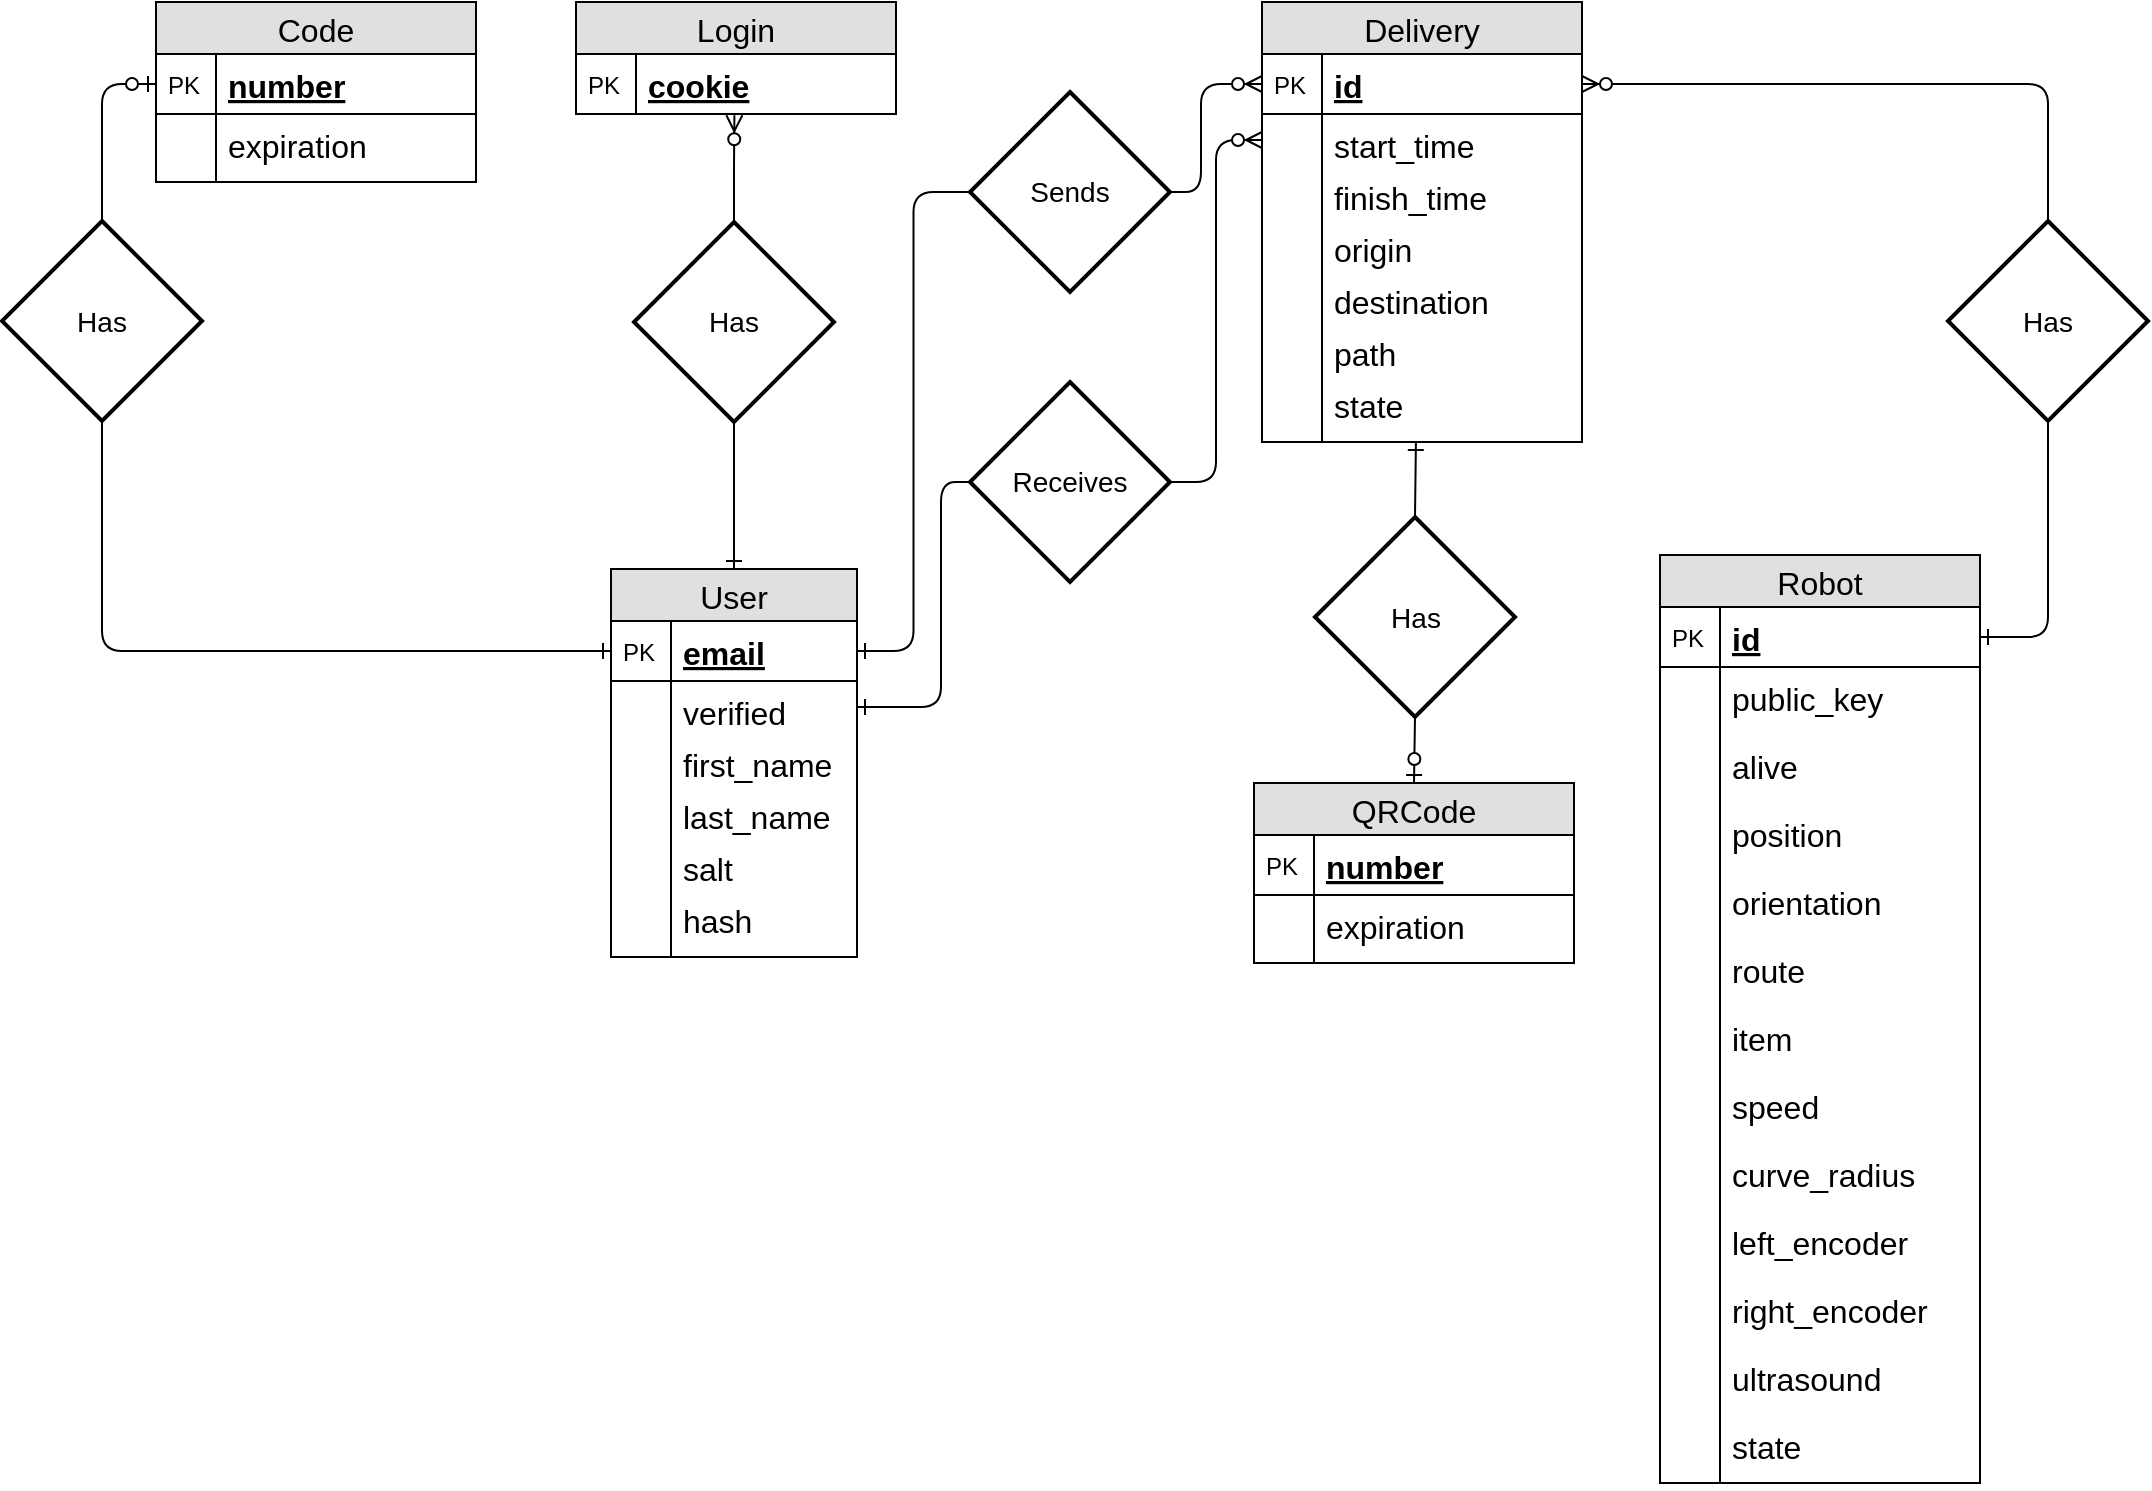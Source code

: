 <mxfile version="12.2.2" type="device" pages="1"><diagram id="HlL_GIqYntYGfWs4Y_SD" name="Page-1"><mxGraphModel dx="848" dy="526" grid="1" gridSize="10" guides="1" tooltips="1" connect="1" arrows="1" fold="1" page="1" pageScale="1" pageWidth="1169" pageHeight="827" math="0" shadow="0"><root><mxCell id="0"/><mxCell id="1" parent="0"/><mxCell id="tYD4HfYl6VB-YU8Ei5UE-26" value="Has" style="shape=rhombus;strokeWidth=2;fontSize=17;perimeter=rhombusPerimeter;whiteSpace=wrap;html=1;align=center;fontSize=14;" parent="1" vertex="1"><mxGeometry x="60" y="169.5" width="100" height="100" as="geometry"/></mxCell><mxCell id="tYD4HfYl6VB-YU8Ei5UE-27" value="" style="edgeStyle=orthogonalEdgeStyle;fontSize=12;html=1;endArrow=ERzeroToOne;endFill=1;entryX=0;entryY=0.5;entryDx=0;entryDy=0;exitX=0.5;exitY=0;exitDx=0;exitDy=0;" parent="1" source="tYD4HfYl6VB-YU8Ei5UE-26" target="9bnoyoZvz8rWLyvAB9K5-36" edge="1"><mxGeometry width="100" height="100" relative="1" as="geometry"><mxPoint x="108.214" y="112.714" as="sourcePoint"/><mxPoint x="146" y="92" as="targetPoint"/></mxGeometry></mxCell><mxCell id="tYD4HfYl6VB-YU8Ei5UE-28" value="" style="edgeStyle=orthogonalEdgeStyle;fontSize=12;html=1;endArrow=ERone;endFill=1;entryX=0;entryY=0.5;entryDx=0;entryDy=0;exitX=0.5;exitY=1;exitDx=0;exitDy=0;" parent="1" source="tYD4HfYl6VB-YU8Ei5UE-26" target="9bnoyoZvz8rWLyvAB9K5-4" edge="1"><mxGeometry width="100" height="100" relative="1" as="geometry"><mxPoint x="144" y="367" as="sourcePoint"/><mxPoint x="164" y="297" as="targetPoint"/></mxGeometry></mxCell><mxCell id="BfV5VoojyXINyywkHl67-8" value="Sends" style="shape=rhombus;strokeWidth=2;fontSize=17;perimeter=rhombusPerimeter;whiteSpace=wrap;html=1;align=center;fontSize=14;" parent="1" vertex="1"><mxGeometry x="544" y="105" width="100" height="100" as="geometry"/></mxCell><mxCell id="BfV5VoojyXINyywkHl67-9" value="Receives" style="shape=rhombus;strokeWidth=2;fontSize=17;perimeter=rhombusPerimeter;whiteSpace=wrap;html=1;align=center;fontSize=14;" parent="1" vertex="1"><mxGeometry x="544" y="250" width="100" height="100" as="geometry"/></mxCell><mxCell id="BfV5VoojyXINyywkHl67-10" value="" style="edgeStyle=orthogonalEdgeStyle;fontSize=12;html=1;endArrow=ERzeroToMany;endFill=1;entryX=0;entryY=0.5;entryDx=0;entryDy=0;exitX=1;exitY=0.5;exitDx=0;exitDy=0;" parent="1" source="BfV5VoojyXINyywkHl67-8" target="9bnoyoZvz8rWLyvAB9K5-47" edge="1"><mxGeometry width="100" height="100" relative="1" as="geometry"><mxPoint x="652.5" y="49.5" as="sourcePoint"/><mxPoint x="541" y="22" as="targetPoint"/><Array as="points"><mxPoint x="659.5" y="155.5"/><mxPoint x="659.5" y="100.5"/></Array></mxGeometry></mxCell><mxCell id="BfV5VoojyXINyywkHl67-11" value="" style="edgeStyle=orthogonalEdgeStyle;fontSize=12;html=1;endArrow=ERzeroToMany;endFill=1;entryX=0;entryY=0.5;entryDx=0;entryDy=0;exitX=1;exitY=0.5;exitDx=0;exitDy=0;" parent="1" source="BfV5VoojyXINyywkHl67-9" target="9bnoyoZvz8rWLyvAB9K5-49" edge="1"><mxGeometry width="100" height="100" relative="1" as="geometry"><mxPoint x="652.5" y="189.5" as="sourcePoint"/><mxPoint x="884.5" y="12" as="targetPoint"/></mxGeometry></mxCell><mxCell id="BfV5VoojyXINyywkHl67-12" value="" style="edgeStyle=orthogonalEdgeStyle;fontSize=12;html=1;endArrow=none;endFill=0;entryX=0;entryY=0.5;entryDx=0;entryDy=0;startArrow=ERone;startFill=0;exitX=1;exitY=0.5;exitDx=0;exitDy=0;" parent="1" source="9bnoyoZvz8rWLyvAB9K5-6" target="BfV5VoojyXINyywkHl67-9" edge="1"><mxGeometry width="100" height="100" relative="1" as="geometry"><mxPoint x="476" y="357" as="sourcePoint"/><mxPoint x="526" y="202" as="targetPoint"/><Array as="points"><mxPoint x="529.5" y="412.5"/><mxPoint x="529.5" y="299.5"/></Array></mxGeometry></mxCell><mxCell id="BfV5VoojyXINyywkHl67-13" value="" style="edgeStyle=orthogonalEdgeStyle;fontSize=12;html=1;endArrow=none;endFill=0;entryX=0;entryY=0.5;entryDx=0;entryDy=0;exitX=1;exitY=0.5;exitDx=0;exitDy=0;startArrow=ERone;startFill=0;" parent="1" source="9bnoyoZvz8rWLyvAB9K5-4" target="BfV5VoojyXINyywkHl67-8" edge="1"><mxGeometry width="100" height="100" relative="1" as="geometry"><mxPoint x="486" y="367" as="sourcePoint"/><mxPoint x="534" y="290" as="targetPoint"/></mxGeometry></mxCell><mxCell id="BfV5VoojyXINyywkHl67-26" value="Has" style="shape=rhombus;strokeWidth=2;fontSize=17;perimeter=rhombusPerimeter;whiteSpace=wrap;html=1;align=center;fontSize=14;" parent="1" vertex="1"><mxGeometry x="1033" y="169.5" width="100" height="100" as="geometry"/></mxCell><mxCell id="BfV5VoojyXINyywkHl67-27" value="" style="edgeStyle=orthogonalEdgeStyle;fontSize=12;html=1;endArrow=none;endFill=0;entryX=0.5;entryY=0;entryDx=0;entryDy=0;exitX=1;exitY=0.5;exitDx=0;exitDy=0;startArrow=ERzeroToMany;startFill=1;" parent="1" source="9bnoyoZvz8rWLyvAB9K5-47" target="BfV5VoojyXINyywkHl67-26" edge="1"><mxGeometry width="100" height="100" relative="1" as="geometry"><mxPoint x="886" y="299.5" as="sourcePoint"/><mxPoint x="786" y="399.5" as="targetPoint"/></mxGeometry></mxCell><mxCell id="BfV5VoojyXINyywkHl67-28" value="" style="edgeStyle=orthogonalEdgeStyle;fontSize=12;html=1;endArrow=none;endFill=0;entryX=0.5;entryY=1;entryDx=0;entryDy=0;exitX=1;exitY=0.5;exitDx=0;exitDy=0;startArrow=ERone;startFill=0;" parent="1" source="9bnoyoZvz8rWLyvAB9K5-25" target="BfV5VoojyXINyywkHl67-26" edge="1"><mxGeometry width="100" height="100" relative="1" as="geometry"><mxPoint x="919" y="257" as="sourcePoint"/><mxPoint x="819" y="357" as="targetPoint"/></mxGeometry></mxCell><mxCell id="9bnoyoZvz8rWLyvAB9K5-3" value="User" style="swimlane;fontStyle=0;childLayout=stackLayout;horizontal=1;startSize=26;fillColor=#e0e0e0;horizontalStack=0;resizeParent=1;resizeParentMax=0;resizeLast=0;collapsible=1;marginBottom=0;swimlaneFillColor=#ffffff;align=center;fontSize=16;" parent="1" vertex="1"><mxGeometry x="364.5" y="343.5" width="123" height="194" as="geometry"/></mxCell><mxCell id="9bnoyoZvz8rWLyvAB9K5-4" value="email" style="shape=partialRectangle;top=0;left=0;right=0;bottom=1;align=left;verticalAlign=middle;fillColor=none;spacingLeft=34;spacingRight=4;overflow=hidden;rotatable=0;points=[[0,0.5],[1,0.5]];portConstraint=eastwest;dropTarget=0;fontStyle=5;fontSize=16;" parent="9bnoyoZvz8rWLyvAB9K5-3" vertex="1"><mxGeometry y="26" width="123" height="30" as="geometry"/></mxCell><mxCell id="9bnoyoZvz8rWLyvAB9K5-5" value="PK" style="shape=partialRectangle;top=0;left=0;bottom=0;fillColor=none;align=left;verticalAlign=middle;spacingLeft=4;spacingRight=4;overflow=hidden;rotatable=0;points=[];portConstraint=eastwest;part=1;fontSize=12;" parent="9bnoyoZvz8rWLyvAB9K5-4" vertex="1" connectable="0"><mxGeometry width="30" height="30" as="geometry"/></mxCell><mxCell id="9bnoyoZvz8rWLyvAB9K5-6" value="verified" style="shape=partialRectangle;top=0;left=0;right=0;bottom=0;align=left;verticalAlign=top;fillColor=none;spacingLeft=34;spacingRight=4;overflow=hidden;rotatable=0;points=[[0,0.5],[1,0.5]];portConstraint=eastwest;dropTarget=0;fontSize=16;" parent="9bnoyoZvz8rWLyvAB9K5-3" vertex="1"><mxGeometry y="56" width="123" height="26" as="geometry"/></mxCell><mxCell id="9bnoyoZvz8rWLyvAB9K5-7" value="" style="shape=partialRectangle;top=0;left=0;bottom=0;fillColor=none;align=left;verticalAlign=top;spacingLeft=4;spacingRight=4;overflow=hidden;rotatable=0;points=[];portConstraint=eastwest;part=1;fontSize=12;" parent="9bnoyoZvz8rWLyvAB9K5-6" vertex="1" connectable="0"><mxGeometry width="30" height="26" as="geometry"/></mxCell><mxCell id="9bnoyoZvz8rWLyvAB9K5-8" value="first_name" style="shape=partialRectangle;top=0;left=0;right=0;bottom=0;align=left;verticalAlign=top;fillColor=none;spacingLeft=34;spacingRight=4;overflow=hidden;rotatable=0;points=[[0,0.5],[1,0.5]];portConstraint=eastwest;dropTarget=0;fontSize=16;" parent="9bnoyoZvz8rWLyvAB9K5-3" vertex="1"><mxGeometry y="82" width="123" height="26" as="geometry"/></mxCell><mxCell id="9bnoyoZvz8rWLyvAB9K5-9" value="" style="shape=partialRectangle;top=0;left=0;bottom=0;fillColor=none;align=left;verticalAlign=top;spacingLeft=4;spacingRight=4;overflow=hidden;rotatable=0;points=[];portConstraint=eastwest;part=1;fontSize=12;" parent="9bnoyoZvz8rWLyvAB9K5-8" vertex="1" connectable="0"><mxGeometry width="30" height="26" as="geometry"/></mxCell><mxCell id="9bnoyoZvz8rWLyvAB9K5-22" value="last_name" style="shape=partialRectangle;top=0;left=0;right=0;bottom=0;align=left;verticalAlign=top;fillColor=none;spacingLeft=34;spacingRight=4;overflow=hidden;rotatable=0;points=[[0,0.5],[1,0.5]];portConstraint=eastwest;dropTarget=0;fontSize=16;" parent="9bnoyoZvz8rWLyvAB9K5-3" vertex="1"><mxGeometry y="108" width="123" height="26" as="geometry"/></mxCell><mxCell id="9bnoyoZvz8rWLyvAB9K5-23" value="" style="shape=partialRectangle;top=0;left=0;bottom=0;fillColor=none;align=left;verticalAlign=top;spacingLeft=4;spacingRight=4;overflow=hidden;rotatable=0;points=[];portConstraint=eastwest;part=1;fontSize=12;" parent="9bnoyoZvz8rWLyvAB9K5-22" vertex="1" connectable="0"><mxGeometry width="30" height="26" as="geometry"/></mxCell><mxCell id="9bnoyoZvz8rWLyvAB9K5-18" value="salt" style="shape=partialRectangle;top=0;left=0;right=0;bottom=0;align=left;verticalAlign=top;fillColor=none;spacingLeft=34;spacingRight=4;overflow=hidden;rotatable=0;points=[[0,0.5],[1,0.5]];portConstraint=eastwest;dropTarget=0;fontSize=16;" parent="9bnoyoZvz8rWLyvAB9K5-3" vertex="1"><mxGeometry y="134" width="123" height="26" as="geometry"/></mxCell><mxCell id="9bnoyoZvz8rWLyvAB9K5-19" value="" style="shape=partialRectangle;top=0;left=0;bottom=0;fillColor=none;align=left;verticalAlign=top;spacingLeft=4;spacingRight=4;overflow=hidden;rotatable=0;points=[];portConstraint=eastwest;part=1;fontSize=12;" parent="9bnoyoZvz8rWLyvAB9K5-18" vertex="1" connectable="0"><mxGeometry width="30" height="26" as="geometry"/></mxCell><mxCell id="9bnoyoZvz8rWLyvAB9K5-20" value="hash" style="shape=partialRectangle;top=0;left=0;right=0;bottom=0;align=left;verticalAlign=top;fillColor=none;spacingLeft=34;spacingRight=4;overflow=hidden;rotatable=0;points=[[0,0.5],[1,0.5]];portConstraint=eastwest;dropTarget=0;fontSize=16;" parent="9bnoyoZvz8rWLyvAB9K5-3" vertex="1"><mxGeometry y="160" width="123" height="34" as="geometry"/></mxCell><mxCell id="9bnoyoZvz8rWLyvAB9K5-21" value="" style="shape=partialRectangle;top=0;left=0;bottom=0;fillColor=none;align=left;verticalAlign=top;spacingLeft=4;spacingRight=4;overflow=hidden;rotatable=0;points=[];portConstraint=eastwest;part=1;fontSize=12;" parent="9bnoyoZvz8rWLyvAB9K5-20" vertex="1" connectable="0"><mxGeometry width="30" height="34" as="geometry"/></mxCell><mxCell id="9bnoyoZvz8rWLyvAB9K5-24" value="Robot" style="swimlane;fontStyle=0;childLayout=stackLayout;horizontal=1;startSize=26;fillColor=#e0e0e0;horizontalStack=0;resizeParent=1;resizeParentMax=0;resizeLast=0;collapsible=1;marginBottom=0;swimlaneFillColor=#ffffff;align=center;fontSize=16;" parent="1" vertex="1"><mxGeometry x="889" y="336.5" width="160" height="464" as="geometry"/></mxCell><mxCell id="9bnoyoZvz8rWLyvAB9K5-25" value="id" style="shape=partialRectangle;top=0;left=0;right=0;bottom=1;align=left;verticalAlign=middle;fillColor=none;spacingLeft=34;spacingRight=4;overflow=hidden;rotatable=0;points=[[0,0.5],[1,0.5]];portConstraint=eastwest;dropTarget=0;fontStyle=5;fontSize=16;" parent="9bnoyoZvz8rWLyvAB9K5-24" vertex="1"><mxGeometry y="26" width="160" height="30" as="geometry"/></mxCell><mxCell id="9bnoyoZvz8rWLyvAB9K5-26" value="PK" style="shape=partialRectangle;top=0;left=0;bottom=0;fillColor=none;align=left;verticalAlign=middle;spacingLeft=4;spacingRight=4;overflow=hidden;rotatable=0;points=[];portConstraint=eastwest;part=1;fontSize=12;" parent="9bnoyoZvz8rWLyvAB9K5-25" vertex="1" connectable="0"><mxGeometry width="30" height="30" as="geometry"/></mxCell><mxCell id="9bnoyoZvz8rWLyvAB9K5-27" value="public_key" style="shape=partialRectangle;top=0;left=0;right=0;bottom=0;align=left;verticalAlign=top;fillColor=none;spacingLeft=34;spacingRight=4;overflow=hidden;rotatable=0;points=[[0,0.5],[1,0.5]];portConstraint=eastwest;dropTarget=0;fontSize=16;" parent="9bnoyoZvz8rWLyvAB9K5-24" vertex="1"><mxGeometry y="56" width="160" height="34" as="geometry"/></mxCell><mxCell id="9bnoyoZvz8rWLyvAB9K5-28" value="" style="shape=partialRectangle;top=0;left=0;bottom=0;fillColor=none;align=left;verticalAlign=top;spacingLeft=4;spacingRight=4;overflow=hidden;rotatable=0;points=[];portConstraint=eastwest;part=1;fontSize=12;" parent="9bnoyoZvz8rWLyvAB9K5-27" vertex="1" connectable="0"><mxGeometry width="30" height="34" as="geometry"/></mxCell><mxCell id="AH0xdgLa9vjADn9TEZga-1" value="alive" style="shape=partialRectangle;top=0;left=0;right=0;bottom=0;align=left;verticalAlign=top;fillColor=none;spacingLeft=34;spacingRight=4;overflow=hidden;rotatable=0;points=[[0,0.5],[1,0.5]];portConstraint=eastwest;dropTarget=0;fontSize=16;" parent="9bnoyoZvz8rWLyvAB9K5-24" vertex="1"><mxGeometry y="90" width="160" height="34" as="geometry"/></mxCell><mxCell id="AH0xdgLa9vjADn9TEZga-2" value="" style="shape=partialRectangle;top=0;left=0;bottom=0;fillColor=none;align=left;verticalAlign=top;spacingLeft=4;spacingRight=4;overflow=hidden;rotatable=0;points=[];portConstraint=eastwest;part=1;fontSize=12;" parent="AH0xdgLa9vjADn9TEZga-1" vertex="1" connectable="0"><mxGeometry width="30" height="34" as="geometry"/></mxCell><mxCell id="rLcwtVb4DjM_ez_-IxWF-3" value="position" style="shape=partialRectangle;top=0;left=0;right=0;bottom=0;align=left;verticalAlign=top;fillColor=none;spacingLeft=34;spacingRight=4;overflow=hidden;rotatable=0;points=[[0,0.5],[1,0.5]];portConstraint=eastwest;dropTarget=0;fontSize=16;" parent="9bnoyoZvz8rWLyvAB9K5-24" vertex="1"><mxGeometry y="124" width="160" height="34" as="geometry"/></mxCell><mxCell id="rLcwtVb4DjM_ez_-IxWF-4" value="" style="shape=partialRectangle;top=0;left=0;bottom=0;fillColor=none;align=left;verticalAlign=top;spacingLeft=4;spacingRight=4;overflow=hidden;rotatable=0;points=[];portConstraint=eastwest;part=1;fontSize=12;" parent="rLcwtVb4DjM_ez_-IxWF-3" vertex="1" connectable="0"><mxGeometry width="30" height="34" as="geometry"/></mxCell><mxCell id="JtTL2WkpZ1gWaz5zm60b-1" value="orientation" style="shape=partialRectangle;top=0;left=0;right=0;bottom=0;align=left;verticalAlign=top;fillColor=none;spacingLeft=34;spacingRight=4;overflow=hidden;rotatable=0;points=[[0,0.5],[1,0.5]];portConstraint=eastwest;dropTarget=0;fontSize=16;" vertex="1" parent="9bnoyoZvz8rWLyvAB9K5-24"><mxGeometry y="158" width="160" height="34" as="geometry"/></mxCell><mxCell id="JtTL2WkpZ1gWaz5zm60b-2" value="" style="shape=partialRectangle;top=0;left=0;bottom=0;fillColor=none;align=left;verticalAlign=top;spacingLeft=4;spacingRight=4;overflow=hidden;rotatable=0;points=[];portConstraint=eastwest;part=1;fontSize=12;" vertex="1" connectable="0" parent="JtTL2WkpZ1gWaz5zm60b-1"><mxGeometry width="30" height="34" as="geometry"/></mxCell><mxCell id="9bnoyoZvz8rWLyvAB9K5-63" value="route" style="shape=partialRectangle;top=0;left=0;right=0;bottom=0;align=left;verticalAlign=top;fillColor=none;spacingLeft=34;spacingRight=4;overflow=hidden;rotatable=0;points=[[0,0.5],[1,0.5]];portConstraint=eastwest;dropTarget=0;fontSize=16;" parent="9bnoyoZvz8rWLyvAB9K5-24" vertex="1"><mxGeometry y="192" width="160" height="34" as="geometry"/></mxCell><mxCell id="9bnoyoZvz8rWLyvAB9K5-64" value="" style="shape=partialRectangle;top=0;left=0;bottom=0;fillColor=none;align=left;verticalAlign=top;spacingLeft=4;spacingRight=4;overflow=hidden;rotatable=0;points=[];portConstraint=eastwest;part=1;fontSize=12;" parent="9bnoyoZvz8rWLyvAB9K5-63" vertex="1" connectable="0"><mxGeometry width="30" height="34" as="geometry"/></mxCell><mxCell id="rLcwtVb4DjM_ez_-IxWF-5" value="item" style="shape=partialRectangle;top=0;left=0;right=0;bottom=0;align=left;verticalAlign=top;fillColor=none;spacingLeft=34;spacingRight=4;overflow=hidden;rotatable=0;points=[[0,0.5],[1,0.5]];portConstraint=eastwest;dropTarget=0;fontSize=16;" parent="9bnoyoZvz8rWLyvAB9K5-24" vertex="1"><mxGeometry y="226" width="160" height="34" as="geometry"/></mxCell><mxCell id="rLcwtVb4DjM_ez_-IxWF-6" value="" style="shape=partialRectangle;top=0;left=0;bottom=0;fillColor=none;align=left;verticalAlign=top;spacingLeft=4;spacingRight=4;overflow=hidden;rotatable=0;points=[];portConstraint=eastwest;part=1;fontSize=12;" parent="rLcwtVb4DjM_ez_-IxWF-5" vertex="1" connectable="0"><mxGeometry width="30" height="34" as="geometry"/></mxCell><mxCell id="OiR0eebpIQU0XZzIORtZ-1" value="speed" style="shape=partialRectangle;top=0;left=0;right=0;bottom=0;align=left;verticalAlign=top;fillColor=none;spacingLeft=34;spacingRight=4;overflow=hidden;rotatable=0;points=[[0,0.5],[1,0.5]];portConstraint=eastwest;dropTarget=0;fontSize=16;" parent="9bnoyoZvz8rWLyvAB9K5-24" vertex="1"><mxGeometry y="260" width="160" height="34" as="geometry"/></mxCell><mxCell id="OiR0eebpIQU0XZzIORtZ-2" value="" style="shape=partialRectangle;top=0;left=0;bottom=0;fillColor=none;align=left;verticalAlign=top;spacingLeft=4;spacingRight=4;overflow=hidden;rotatable=0;points=[];portConstraint=eastwest;part=1;fontSize=12;" parent="OiR0eebpIQU0XZzIORtZ-1" vertex="1" connectable="0"><mxGeometry width="30" height="34" as="geometry"/></mxCell><mxCell id="OiR0eebpIQU0XZzIORtZ-3" value="curve_radius" style="shape=partialRectangle;top=0;left=0;right=0;bottom=0;align=left;verticalAlign=top;fillColor=none;spacingLeft=34;spacingRight=4;overflow=hidden;rotatable=0;points=[[0,0.5],[1,0.5]];portConstraint=eastwest;dropTarget=0;fontSize=16;" parent="9bnoyoZvz8rWLyvAB9K5-24" vertex="1"><mxGeometry y="294" width="160" height="34" as="geometry"/></mxCell><mxCell id="OiR0eebpIQU0XZzIORtZ-4" value="" style="shape=partialRectangle;top=0;left=0;bottom=0;fillColor=none;align=left;verticalAlign=top;spacingLeft=4;spacingRight=4;overflow=hidden;rotatable=0;points=[];portConstraint=eastwest;part=1;fontSize=12;" parent="OiR0eebpIQU0XZzIORtZ-3" vertex="1" connectable="0"><mxGeometry width="30" height="34" as="geometry"/></mxCell><mxCell id="OiR0eebpIQU0XZzIORtZ-5" value="left_encoder" style="shape=partialRectangle;top=0;left=0;right=0;bottom=0;align=left;verticalAlign=top;fillColor=none;spacingLeft=34;spacingRight=4;overflow=hidden;rotatable=0;points=[[0,0.5],[1,0.5]];portConstraint=eastwest;dropTarget=0;fontSize=16;" parent="9bnoyoZvz8rWLyvAB9K5-24" vertex="1"><mxGeometry y="328" width="160" height="34" as="geometry"/></mxCell><mxCell id="OiR0eebpIQU0XZzIORtZ-6" value="" style="shape=partialRectangle;top=0;left=0;bottom=0;fillColor=none;align=left;verticalAlign=top;spacingLeft=4;spacingRight=4;overflow=hidden;rotatable=0;points=[];portConstraint=eastwest;part=1;fontSize=12;" parent="OiR0eebpIQU0XZzIORtZ-5" vertex="1" connectable="0"><mxGeometry width="30" height="34" as="geometry"/></mxCell><mxCell id="OiR0eebpIQU0XZzIORtZ-7" value="right_encoder" style="shape=partialRectangle;top=0;left=0;right=0;bottom=0;align=left;verticalAlign=top;fillColor=none;spacingLeft=34;spacingRight=4;overflow=hidden;rotatable=0;points=[[0,0.5],[1,0.5]];portConstraint=eastwest;dropTarget=0;fontSize=16;" parent="9bnoyoZvz8rWLyvAB9K5-24" vertex="1"><mxGeometry y="362" width="160" height="34" as="geometry"/></mxCell><mxCell id="OiR0eebpIQU0XZzIORtZ-8" value="" style="shape=partialRectangle;top=0;left=0;bottom=0;fillColor=none;align=left;verticalAlign=top;spacingLeft=4;spacingRight=4;overflow=hidden;rotatable=0;points=[];portConstraint=eastwest;part=1;fontSize=12;" parent="OiR0eebpIQU0XZzIORtZ-7" vertex="1" connectable="0"><mxGeometry width="30" height="34" as="geometry"/></mxCell><mxCell id="OiR0eebpIQU0XZzIORtZ-9" value="ultrasound" style="shape=partialRectangle;top=0;left=0;right=0;bottom=0;align=left;verticalAlign=top;fillColor=none;spacingLeft=34;spacingRight=4;overflow=hidden;rotatable=0;points=[[0,0.5],[1,0.5]];portConstraint=eastwest;dropTarget=0;fontSize=16;" parent="9bnoyoZvz8rWLyvAB9K5-24" vertex="1"><mxGeometry y="396" width="160" height="34" as="geometry"/></mxCell><mxCell id="OiR0eebpIQU0XZzIORtZ-10" value="" style="shape=partialRectangle;top=0;left=0;bottom=0;fillColor=none;align=left;verticalAlign=top;spacingLeft=4;spacingRight=4;overflow=hidden;rotatable=0;points=[];portConstraint=eastwest;part=1;fontSize=12;" parent="OiR0eebpIQU0XZzIORtZ-9" vertex="1" connectable="0"><mxGeometry width="30" height="34" as="geometry"/></mxCell><mxCell id="rLcwtVb4DjM_ez_-IxWF-1" value="state" style="shape=partialRectangle;top=0;left=0;right=0;bottom=0;align=left;verticalAlign=top;fillColor=none;spacingLeft=34;spacingRight=4;overflow=hidden;rotatable=0;points=[[0,0.5],[1,0.5]];portConstraint=eastwest;dropTarget=0;fontSize=16;" parent="9bnoyoZvz8rWLyvAB9K5-24" vertex="1"><mxGeometry y="430" width="160" height="34" as="geometry"/></mxCell><mxCell id="rLcwtVb4DjM_ez_-IxWF-2" value="" style="shape=partialRectangle;top=0;left=0;bottom=0;fillColor=none;align=left;verticalAlign=top;spacingLeft=4;spacingRight=4;overflow=hidden;rotatable=0;points=[];portConstraint=eastwest;part=1;fontSize=12;" parent="rLcwtVb4DjM_ez_-IxWF-1" vertex="1" connectable="0"><mxGeometry width="30" height="34" as="geometry"/></mxCell><mxCell id="9bnoyoZvz8rWLyvAB9K5-35" value="Code" style="swimlane;fontStyle=0;childLayout=stackLayout;horizontal=1;startSize=26;fillColor=#e0e0e0;horizontalStack=0;resizeParent=1;resizeParentMax=0;resizeLast=0;collapsible=1;marginBottom=0;swimlaneFillColor=#ffffff;align=center;fontSize=16;" parent="1" vertex="1"><mxGeometry x="137" y="60" width="160" height="90" as="geometry"/></mxCell><mxCell id="9bnoyoZvz8rWLyvAB9K5-36" value="number" style="shape=partialRectangle;top=0;left=0;right=0;bottom=1;align=left;verticalAlign=middle;fillColor=none;spacingLeft=34;spacingRight=4;overflow=hidden;rotatable=0;points=[[0,0.5],[1,0.5]];portConstraint=eastwest;dropTarget=0;fontStyle=5;fontSize=16;" parent="9bnoyoZvz8rWLyvAB9K5-35" vertex="1"><mxGeometry y="26" width="160" height="30" as="geometry"/></mxCell><mxCell id="9bnoyoZvz8rWLyvAB9K5-37" value="PK" style="shape=partialRectangle;top=0;left=0;bottom=0;fillColor=none;align=left;verticalAlign=middle;spacingLeft=4;spacingRight=4;overflow=hidden;rotatable=0;points=[];portConstraint=eastwest;part=1;fontSize=12;" parent="9bnoyoZvz8rWLyvAB9K5-36" vertex="1" connectable="0"><mxGeometry width="30" height="30" as="geometry"/></mxCell><mxCell id="9bnoyoZvz8rWLyvAB9K5-38" value="expiration" style="shape=partialRectangle;top=0;left=0;right=0;bottom=0;align=left;verticalAlign=top;fillColor=none;spacingLeft=34;spacingRight=4;overflow=hidden;rotatable=0;points=[[0,0.5],[1,0.5]];portConstraint=eastwest;dropTarget=0;fontSize=16;" parent="9bnoyoZvz8rWLyvAB9K5-35" vertex="1"><mxGeometry y="56" width="160" height="34" as="geometry"/></mxCell><mxCell id="9bnoyoZvz8rWLyvAB9K5-39" value="" style="shape=partialRectangle;top=0;left=0;bottom=0;fillColor=none;align=left;verticalAlign=top;spacingLeft=4;spacingRight=4;overflow=hidden;rotatable=0;points=[];portConstraint=eastwest;part=1;fontSize=12;" parent="9bnoyoZvz8rWLyvAB9K5-38" vertex="1" connectable="0"><mxGeometry width="30" height="34" as="geometry"/></mxCell><mxCell id="9bnoyoZvz8rWLyvAB9K5-46" value="Delivery" style="swimlane;fontStyle=0;childLayout=stackLayout;horizontal=1;startSize=26;fillColor=#e0e0e0;horizontalStack=0;resizeParent=1;resizeParentMax=0;resizeLast=0;collapsible=1;marginBottom=0;swimlaneFillColor=#ffffff;align=center;fontSize=16;" parent="1" vertex="1"><mxGeometry x="690" y="60" width="160" height="220" as="geometry"/></mxCell><mxCell id="9bnoyoZvz8rWLyvAB9K5-47" value="id" style="shape=partialRectangle;top=0;left=0;right=0;bottom=1;align=left;verticalAlign=middle;fillColor=none;spacingLeft=34;spacingRight=4;overflow=hidden;rotatable=0;points=[[0,0.5],[1,0.5]];portConstraint=eastwest;dropTarget=0;fontStyle=5;fontSize=16;" parent="9bnoyoZvz8rWLyvAB9K5-46" vertex="1"><mxGeometry y="26" width="160" height="30" as="geometry"/></mxCell><mxCell id="9bnoyoZvz8rWLyvAB9K5-48" value="PK" style="shape=partialRectangle;top=0;left=0;bottom=0;fillColor=none;align=left;verticalAlign=middle;spacingLeft=4;spacingRight=4;overflow=hidden;rotatable=0;points=[];portConstraint=eastwest;part=1;fontSize=12;" parent="9bnoyoZvz8rWLyvAB9K5-47" vertex="1" connectable="0"><mxGeometry width="30" height="30" as="geometry"/></mxCell><mxCell id="9bnoyoZvz8rWLyvAB9K5-49" value="start_time" style="shape=partialRectangle;top=0;left=0;right=0;bottom=0;align=left;verticalAlign=top;fillColor=none;spacingLeft=34;spacingRight=4;overflow=hidden;rotatable=0;points=[[0,0.5],[1,0.5]];portConstraint=eastwest;dropTarget=0;fontSize=16;" parent="9bnoyoZvz8rWLyvAB9K5-46" vertex="1"><mxGeometry y="56" width="160" height="26" as="geometry"/></mxCell><mxCell id="9bnoyoZvz8rWLyvAB9K5-50" value="" style="shape=partialRectangle;top=0;left=0;bottom=0;fillColor=none;align=left;verticalAlign=top;spacingLeft=4;spacingRight=4;overflow=hidden;rotatable=0;points=[];portConstraint=eastwest;part=1;fontSize=12;" parent="9bnoyoZvz8rWLyvAB9K5-49" vertex="1" connectable="0"><mxGeometry width="30" height="26" as="geometry"/></mxCell><mxCell id="9bnoyoZvz8rWLyvAB9K5-51" value="finish_time" style="shape=partialRectangle;top=0;left=0;right=0;bottom=0;align=left;verticalAlign=top;fillColor=none;spacingLeft=34;spacingRight=4;overflow=hidden;rotatable=0;points=[[0,0.5],[1,0.5]];portConstraint=eastwest;dropTarget=0;fontSize=16;" parent="9bnoyoZvz8rWLyvAB9K5-46" vertex="1"><mxGeometry y="82" width="160" height="26" as="geometry"/></mxCell><mxCell id="9bnoyoZvz8rWLyvAB9K5-52" value="" style="shape=partialRectangle;top=0;left=0;bottom=0;fillColor=none;align=left;verticalAlign=top;spacingLeft=4;spacingRight=4;overflow=hidden;rotatable=0;points=[];portConstraint=eastwest;part=1;fontSize=12;" parent="9bnoyoZvz8rWLyvAB9K5-51" vertex="1" connectable="0"><mxGeometry width="30" height="26" as="geometry"/></mxCell><mxCell id="9bnoyoZvz8rWLyvAB9K5-53" value="origin" style="shape=partialRectangle;top=0;left=0;right=0;bottom=0;align=left;verticalAlign=top;fillColor=none;spacingLeft=34;spacingRight=4;overflow=hidden;rotatable=0;points=[[0,0.5],[1,0.5]];portConstraint=eastwest;dropTarget=0;fontSize=16;" parent="9bnoyoZvz8rWLyvAB9K5-46" vertex="1"><mxGeometry y="108" width="160" height="26" as="geometry"/></mxCell><mxCell id="9bnoyoZvz8rWLyvAB9K5-54" value="" style="shape=partialRectangle;top=0;left=0;bottom=0;fillColor=none;align=left;verticalAlign=top;spacingLeft=4;spacingRight=4;overflow=hidden;rotatable=0;points=[];portConstraint=eastwest;part=1;fontSize=12;" parent="9bnoyoZvz8rWLyvAB9K5-53" vertex="1" connectable="0"><mxGeometry width="30" height="26" as="geometry"/></mxCell><mxCell id="9bnoyoZvz8rWLyvAB9K5-57" value="destination" style="shape=partialRectangle;top=0;left=0;right=0;bottom=0;align=left;verticalAlign=top;fillColor=none;spacingLeft=34;spacingRight=4;overflow=hidden;rotatable=0;points=[[0,0.5],[1,0.5]];portConstraint=eastwest;dropTarget=0;fontSize=16;" parent="9bnoyoZvz8rWLyvAB9K5-46" vertex="1"><mxGeometry y="134" width="160" height="26" as="geometry"/></mxCell><mxCell id="9bnoyoZvz8rWLyvAB9K5-58" value="" style="shape=partialRectangle;top=0;left=0;bottom=0;fillColor=none;align=left;verticalAlign=top;spacingLeft=4;spacingRight=4;overflow=hidden;rotatable=0;points=[];portConstraint=eastwest;part=1;fontSize=12;" parent="9bnoyoZvz8rWLyvAB9K5-57" vertex="1" connectable="0"><mxGeometry width="30" height="26" as="geometry"/></mxCell><mxCell id="9bnoyoZvz8rWLyvAB9K5-59" value="path" style="shape=partialRectangle;top=0;left=0;right=0;bottom=0;align=left;verticalAlign=top;fillColor=none;spacingLeft=34;spacingRight=4;overflow=hidden;rotatable=0;points=[[0,0.5],[1,0.5]];portConstraint=eastwest;dropTarget=0;fontSize=16;" parent="9bnoyoZvz8rWLyvAB9K5-46" vertex="1"><mxGeometry y="160" width="160" height="26" as="geometry"/></mxCell><mxCell id="9bnoyoZvz8rWLyvAB9K5-60" value="" style="shape=partialRectangle;top=0;left=0;bottom=0;fillColor=none;align=left;verticalAlign=top;spacingLeft=4;spacingRight=4;overflow=hidden;rotatable=0;points=[];portConstraint=eastwest;part=1;fontSize=12;" parent="9bnoyoZvz8rWLyvAB9K5-59" vertex="1" connectable="0"><mxGeometry width="30" height="26" as="geometry"/></mxCell><mxCell id="9bnoyoZvz8rWLyvAB9K5-61" value="state" style="shape=partialRectangle;top=0;left=0;right=0;bottom=0;align=left;verticalAlign=top;fillColor=none;spacingLeft=34;spacingRight=4;overflow=hidden;rotatable=0;points=[[0,0.5],[1,0.5]];portConstraint=eastwest;dropTarget=0;fontSize=16;" parent="9bnoyoZvz8rWLyvAB9K5-46" vertex="1"><mxGeometry y="186" width="160" height="34" as="geometry"/></mxCell><mxCell id="9bnoyoZvz8rWLyvAB9K5-62" value="" style="shape=partialRectangle;top=0;left=0;bottom=0;fillColor=none;align=left;verticalAlign=top;spacingLeft=4;spacingRight=4;overflow=hidden;rotatable=0;points=[];portConstraint=eastwest;part=1;fontSize=12;" parent="9bnoyoZvz8rWLyvAB9K5-61" vertex="1" connectable="0"><mxGeometry width="30" height="34" as="geometry"/></mxCell><mxCell id="PUXcZ8-7LJ2h3h-HjZVE-1" value="Login" style="swimlane;fontStyle=0;childLayout=stackLayout;horizontal=1;startSize=26;fillColor=#e0e0e0;horizontalStack=0;resizeParent=1;resizeParentMax=0;resizeLast=0;collapsible=1;marginBottom=0;swimlaneFillColor=#ffffff;align=center;fontSize=16;" parent="1" vertex="1"><mxGeometry x="347" y="60" width="160" height="56" as="geometry"/></mxCell><mxCell id="PUXcZ8-7LJ2h3h-HjZVE-2" value="cookie" style="shape=partialRectangle;top=0;left=0;right=0;bottom=1;align=left;verticalAlign=middle;fillColor=none;spacingLeft=34;spacingRight=4;overflow=hidden;rotatable=0;points=[[0,0.5],[1,0.5]];portConstraint=eastwest;dropTarget=0;fontStyle=5;fontSize=16;" parent="PUXcZ8-7LJ2h3h-HjZVE-1" vertex="1"><mxGeometry y="26" width="160" height="30" as="geometry"/></mxCell><mxCell id="PUXcZ8-7LJ2h3h-HjZVE-3" value="PK" style="shape=partialRectangle;top=0;left=0;bottom=0;fillColor=none;align=left;verticalAlign=middle;spacingLeft=4;spacingRight=4;overflow=hidden;rotatable=0;points=[];portConstraint=eastwest;part=1;fontSize=12;" parent="PUXcZ8-7LJ2h3h-HjZVE-2" vertex="1" connectable="0"><mxGeometry width="30" height="30" as="geometry"/></mxCell><mxCell id="PUXcZ8-7LJ2h3h-HjZVE-7" style="edgeStyle=orthogonalEdgeStyle;rounded=0;orthogonalLoop=1;jettySize=auto;html=1;exitX=0.5;exitY=1;exitDx=0;exitDy=0;entryX=0.5;entryY=0;entryDx=0;entryDy=0;endArrow=ERone;endFill=0;" parent="1" source="PUXcZ8-7LJ2h3h-HjZVE-6" target="9bnoyoZvz8rWLyvAB9K5-3" edge="1"><mxGeometry relative="1" as="geometry"/></mxCell><mxCell id="PUXcZ8-7LJ2h3h-HjZVE-8" style="edgeStyle=orthogonalEdgeStyle;rounded=0;orthogonalLoop=1;jettySize=auto;html=1;exitX=0.5;exitY=0;exitDx=0;exitDy=0;entryX=0.495;entryY=1.021;entryDx=0;entryDy=0;entryPerimeter=0;endArrow=ERzeroToMany;endFill=1;" parent="1" source="PUXcZ8-7LJ2h3h-HjZVE-6" target="PUXcZ8-7LJ2h3h-HjZVE-2" edge="1"><mxGeometry relative="1" as="geometry"/></mxCell><mxCell id="PUXcZ8-7LJ2h3h-HjZVE-6" value="Has" style="shape=rhombus;strokeWidth=2;fontSize=17;perimeter=rhombusPerimeter;whiteSpace=wrap;html=1;align=center;fontSize=14;" parent="1" vertex="1"><mxGeometry x="376" y="170" width="100" height="100" as="geometry"/></mxCell><mxCell id="J6GXtorTmA2ARdFtkvR3-1" value="QRCode" style="swimlane;fontStyle=0;childLayout=stackLayout;horizontal=1;startSize=26;fillColor=#e0e0e0;horizontalStack=0;resizeParent=1;resizeParentMax=0;resizeLast=0;collapsible=1;marginBottom=0;swimlaneFillColor=#ffffff;align=center;fontSize=16;" parent="1" vertex="1"><mxGeometry x="686" y="450.5" width="160" height="90" as="geometry"/></mxCell><mxCell id="J6GXtorTmA2ARdFtkvR3-2" value="number" style="shape=partialRectangle;top=0;left=0;right=0;bottom=1;align=left;verticalAlign=middle;fillColor=none;spacingLeft=34;spacingRight=4;overflow=hidden;rotatable=0;points=[[0,0.5],[1,0.5]];portConstraint=eastwest;dropTarget=0;fontStyle=5;fontSize=16;" parent="J6GXtorTmA2ARdFtkvR3-1" vertex="1"><mxGeometry y="26" width="160" height="30" as="geometry"/></mxCell><mxCell id="J6GXtorTmA2ARdFtkvR3-3" value="PK" style="shape=partialRectangle;top=0;left=0;bottom=0;fillColor=none;align=left;verticalAlign=middle;spacingLeft=4;spacingRight=4;overflow=hidden;rotatable=0;points=[];portConstraint=eastwest;part=1;fontSize=12;" parent="J6GXtorTmA2ARdFtkvR3-2" vertex="1" connectable="0"><mxGeometry width="30" height="30" as="geometry"/></mxCell><mxCell id="J6GXtorTmA2ARdFtkvR3-4" value="expiration" style="shape=partialRectangle;top=0;left=0;right=0;bottom=0;align=left;verticalAlign=top;fillColor=none;spacingLeft=34;spacingRight=4;overflow=hidden;rotatable=0;points=[[0,0.5],[1,0.5]];portConstraint=eastwest;dropTarget=0;fontSize=16;" parent="J6GXtorTmA2ARdFtkvR3-1" vertex="1"><mxGeometry y="56" width="160" height="34" as="geometry"/></mxCell><mxCell id="J6GXtorTmA2ARdFtkvR3-5" value="" style="shape=partialRectangle;top=0;left=0;bottom=0;fillColor=none;align=left;verticalAlign=top;spacingLeft=4;spacingRight=4;overflow=hidden;rotatable=0;points=[];portConstraint=eastwest;part=1;fontSize=12;" parent="J6GXtorTmA2ARdFtkvR3-4" vertex="1" connectable="0"><mxGeometry width="30" height="34" as="geometry"/></mxCell><mxCell id="J6GXtorTmA2ARdFtkvR3-7" style="edgeStyle=orthogonalEdgeStyle;rounded=0;orthogonalLoop=1;jettySize=auto;html=1;exitX=0.5;exitY=0;exitDx=0;exitDy=0;entryX=0.481;entryY=1;entryDx=0;entryDy=0;entryPerimeter=0;startArrow=none;startFill=0;endArrow=ERone;endFill=0;" parent="1" source="J6GXtorTmA2ARdFtkvR3-6" target="9bnoyoZvz8rWLyvAB9K5-61" edge="1"><mxGeometry relative="1" as="geometry"/></mxCell><mxCell id="J6GXtorTmA2ARdFtkvR3-8" style="edgeStyle=orthogonalEdgeStyle;rounded=0;orthogonalLoop=1;jettySize=auto;html=1;exitX=0.5;exitY=1;exitDx=0;exitDy=0;entryX=0.5;entryY=0;entryDx=0;entryDy=0;startArrow=none;startFill=0;endArrow=ERzeroToOne;endFill=1;" parent="1" source="J6GXtorTmA2ARdFtkvR3-6" target="J6GXtorTmA2ARdFtkvR3-1" edge="1"><mxGeometry relative="1" as="geometry"/></mxCell><mxCell id="J6GXtorTmA2ARdFtkvR3-6" value="Has" style="shape=rhombus;strokeWidth=2;fontSize=17;perimeter=rhombusPerimeter;whiteSpace=wrap;html=1;align=center;fontSize=14;" parent="1" vertex="1"><mxGeometry x="716.5" y="317.5" width="100" height="100" as="geometry"/></mxCell></root></mxGraphModel></diagram></mxfile>